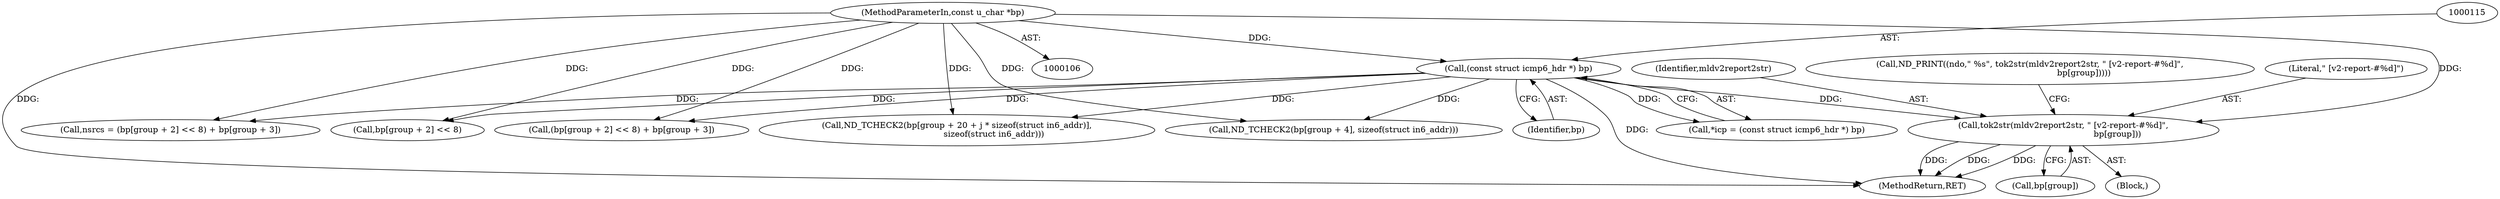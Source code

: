 digraph "0_tcpdump_d7505276842e85bfd067fa21cdb32b8a2dc3c5e4_4@array" {
"1000213" [label="(Call,tok2str(mldv2report2str, \" [v2-report-#%d]\",\n                                         bp[group]))"];
"1000114" [label="(Call,(const struct icmp6_hdr *) bp)"];
"1000108" [label="(MethodParameterIn,const u_char *bp)"];
"1000219" [label="(Call,nsrcs = (bp[group + 2] << 8) + bp[group + 3])"];
"1000108" [label="(MethodParameterIn,const u_char *bp)"];
"1000222" [label="(Call,bp[group + 2] << 8)"];
"1000211" [label="(Block,)"];
"1000221" [label="(Call,(bp[group + 2] << 8) + bp[group + 3])"];
"1000281" [label="(Call,ND_TCHECK2(bp[group + 20 + j * sizeof(struct in6_addr)],\n                            sizeof(struct in6_addr)))"];
"1000214" [label="(Identifier,mldv2report2str)"];
"1000337" [label="(MethodReturn,RET)"];
"1000213" [label="(Call,tok2str(mldv2report2str, \" [v2-report-#%d]\",\n                                         bp[group]))"];
"1000112" [label="(Call,*icp = (const struct icmp6_hdr *) bp)"];
"1000187" [label="(Call,ND_TCHECK2(bp[group + 4], sizeof(struct in6_addr)))"];
"1000116" [label="(Identifier,bp)"];
"1000114" [label="(Call,(const struct icmp6_hdr *) bp)"];
"1000216" [label="(Call,bp[group])"];
"1000208" [label="(Call,ND_PRINT((ndo,\" %s\", tok2str(mldv2report2str, \" [v2-report-#%d]\",\n                                         bp[group]))))"];
"1000215" [label="(Literal,\" [v2-report-#%d]\")"];
"1000213" -> "1000211"  [label="AST: "];
"1000213" -> "1000216"  [label="CFG: "];
"1000214" -> "1000213"  [label="AST: "];
"1000215" -> "1000213"  [label="AST: "];
"1000216" -> "1000213"  [label="AST: "];
"1000208" -> "1000213"  [label="CFG: "];
"1000213" -> "1000337"  [label="DDG: "];
"1000213" -> "1000337"  [label="DDG: "];
"1000213" -> "1000337"  [label="DDG: "];
"1000114" -> "1000213"  [label="DDG: "];
"1000108" -> "1000213"  [label="DDG: "];
"1000114" -> "1000112"  [label="AST: "];
"1000114" -> "1000116"  [label="CFG: "];
"1000115" -> "1000114"  [label="AST: "];
"1000116" -> "1000114"  [label="AST: "];
"1000112" -> "1000114"  [label="CFG: "];
"1000114" -> "1000337"  [label="DDG: "];
"1000114" -> "1000112"  [label="DDG: "];
"1000108" -> "1000114"  [label="DDG: "];
"1000114" -> "1000187"  [label="DDG: "];
"1000114" -> "1000219"  [label="DDG: "];
"1000114" -> "1000222"  [label="DDG: "];
"1000114" -> "1000221"  [label="DDG: "];
"1000114" -> "1000281"  [label="DDG: "];
"1000108" -> "1000106"  [label="AST: "];
"1000108" -> "1000337"  [label="DDG: "];
"1000108" -> "1000187"  [label="DDG: "];
"1000108" -> "1000219"  [label="DDG: "];
"1000108" -> "1000222"  [label="DDG: "];
"1000108" -> "1000221"  [label="DDG: "];
"1000108" -> "1000281"  [label="DDG: "];
}
